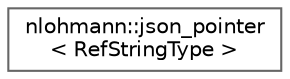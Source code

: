 digraph "Graphical Class Hierarchy"
{
 // LATEX_PDF_SIZE
  bgcolor="transparent";
  edge [fontname=Helvetica,fontsize=10,labelfontname=Helvetica,labelfontsize=10];
  node [fontname=Helvetica,fontsize=10,shape=box,height=0.2,width=0.4];
  rankdir="LR";
  Node0 [id="Node000000",label="nlohmann::json_pointer\l\< RefStringType \>",height=0.2,width=0.4,color="grey40", fillcolor="white", style="filled",URL="$classnlohmann_1_1json__pointer.html",tooltip="JSON Pointer defines a string syntax for identifying a specific value within a JSON document."];
}
